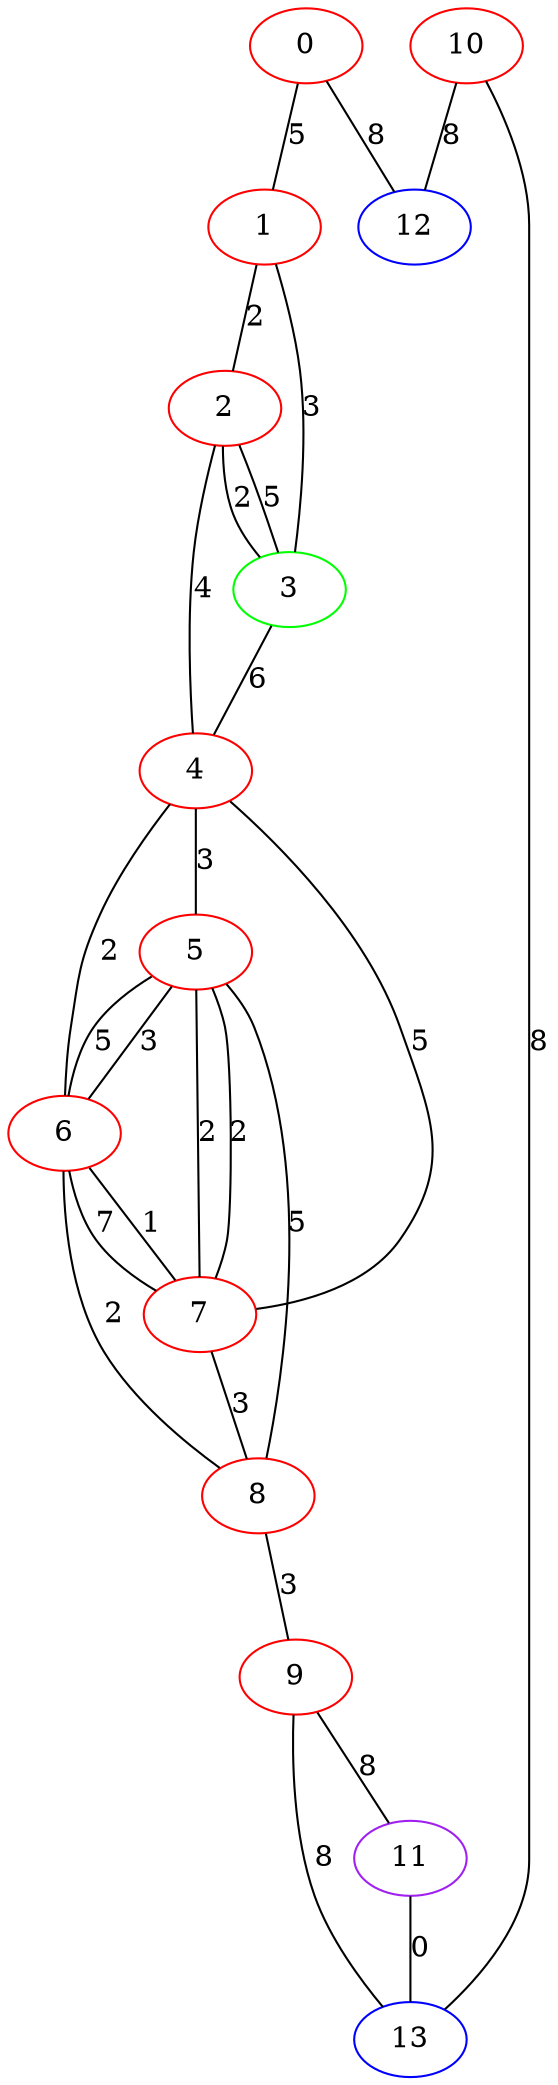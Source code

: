 graph "" {
0 [color=red, weight=1];
1 [color=red, weight=1];
2 [color=red, weight=1];
3 [color=green, weight=2];
4 [color=red, weight=1];
5 [color=red, weight=1];
6 [color=red, weight=1];
7 [color=red, weight=1];
8 [color=red, weight=1];
9 [color=red, weight=1];
10 [color=red, weight=1];
11 [color=purple, weight=4];
12 [color=blue, weight=3];
13 [color=blue, weight=3];
0 -- 1  [key=0, label=5];
0 -- 12  [key=0, label=8];
1 -- 2  [key=0, label=2];
1 -- 3  [key=0, label=3];
2 -- 3  [key=0, label=2];
2 -- 3  [key=1, label=5];
2 -- 4  [key=0, label=4];
3 -- 4  [key=0, label=6];
4 -- 5  [key=0, label=3];
4 -- 6  [key=0, label=2];
4 -- 7  [key=0, label=5];
5 -- 8  [key=0, label=5];
5 -- 6  [key=0, label=3];
5 -- 6  [key=1, label=5];
5 -- 7  [key=0, label=2];
5 -- 7  [key=1, label=2];
6 -- 8  [key=0, label=2];
6 -- 7  [key=0, label=1];
6 -- 7  [key=1, label=7];
7 -- 8  [key=0, label=3];
8 -- 9  [key=0, label=3];
9 -- 11  [key=0, label=8];
9 -- 13  [key=0, label=8];
10 -- 12  [key=0, label=8];
10 -- 13  [key=0, label=8];
11 -- 13  [key=0, label=0];
}
